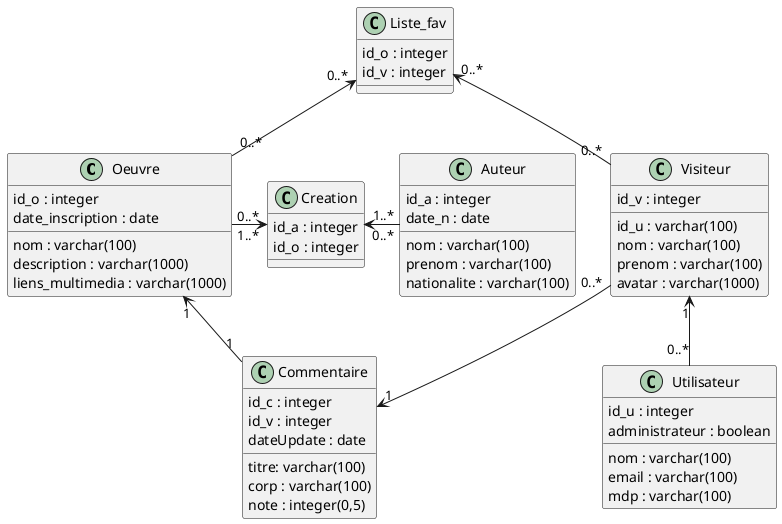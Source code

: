 @startuml

class Oeuvre{
  id_o : integer
  nom : varchar(100)
  description : varchar(1000)
  date_inscription : date
  liens_multimedia : varchar(1000)
  }
class Auteur{
  id_a : integer
  nom : varchar(100)
  prenom : varchar(100)
  nationalite : varchar(100)
  date_n : date
  }
class Commentaire{
  id_c : integer
  id_v : integer
  titre: varchar(100)
  corp : varchar(100)
  note : integer(0,5)
  dateUpdate : date
  }
class Visiteur{
  id_v : integer
  id_u : varchar(100)
  nom : varchar(100)
  prenom : varchar(100)
  avatar : varchar(1000)
  }
class Utilisateur{
  id_u : integer
  nom : varchar(100)
  email : varchar(100)
  mdp : varchar(100)
  administrateur : boolean
  }
class Liste_fav{
  id_o : integer
  id_v : integer
  }
class Creation{
  id_a : integer
  id_o : integer
  }

Auteur "0..*"-left->"1..*" Creation
Oeuvre "0..*"-right->"1..*" Creation
Commentaire "1"-up->"1" Oeuvre
Visiteur "0..*"-->"1" Commentaire
Utilisateur "0..*"-up->"1" Visiteur
Oeuvre "0..*" -up->"0..*" Liste_fav
Visiteur "0..*" -up->"0..*" Liste_fav
@enduml
